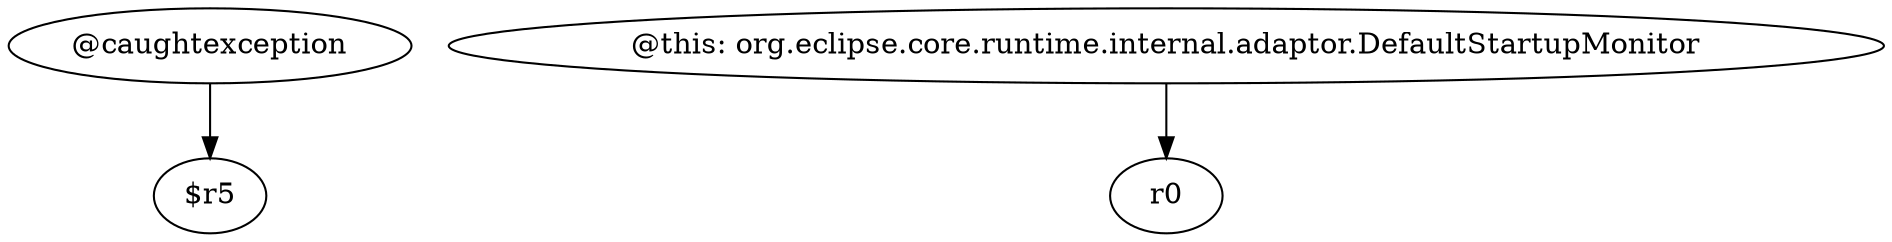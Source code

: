 digraph g {
0[label="@caughtexception"]
1[label="$r5"]
0->1[label=""]
2[label="@this: org.eclipse.core.runtime.internal.adaptor.DefaultStartupMonitor"]
3[label="r0"]
2->3[label=""]
}